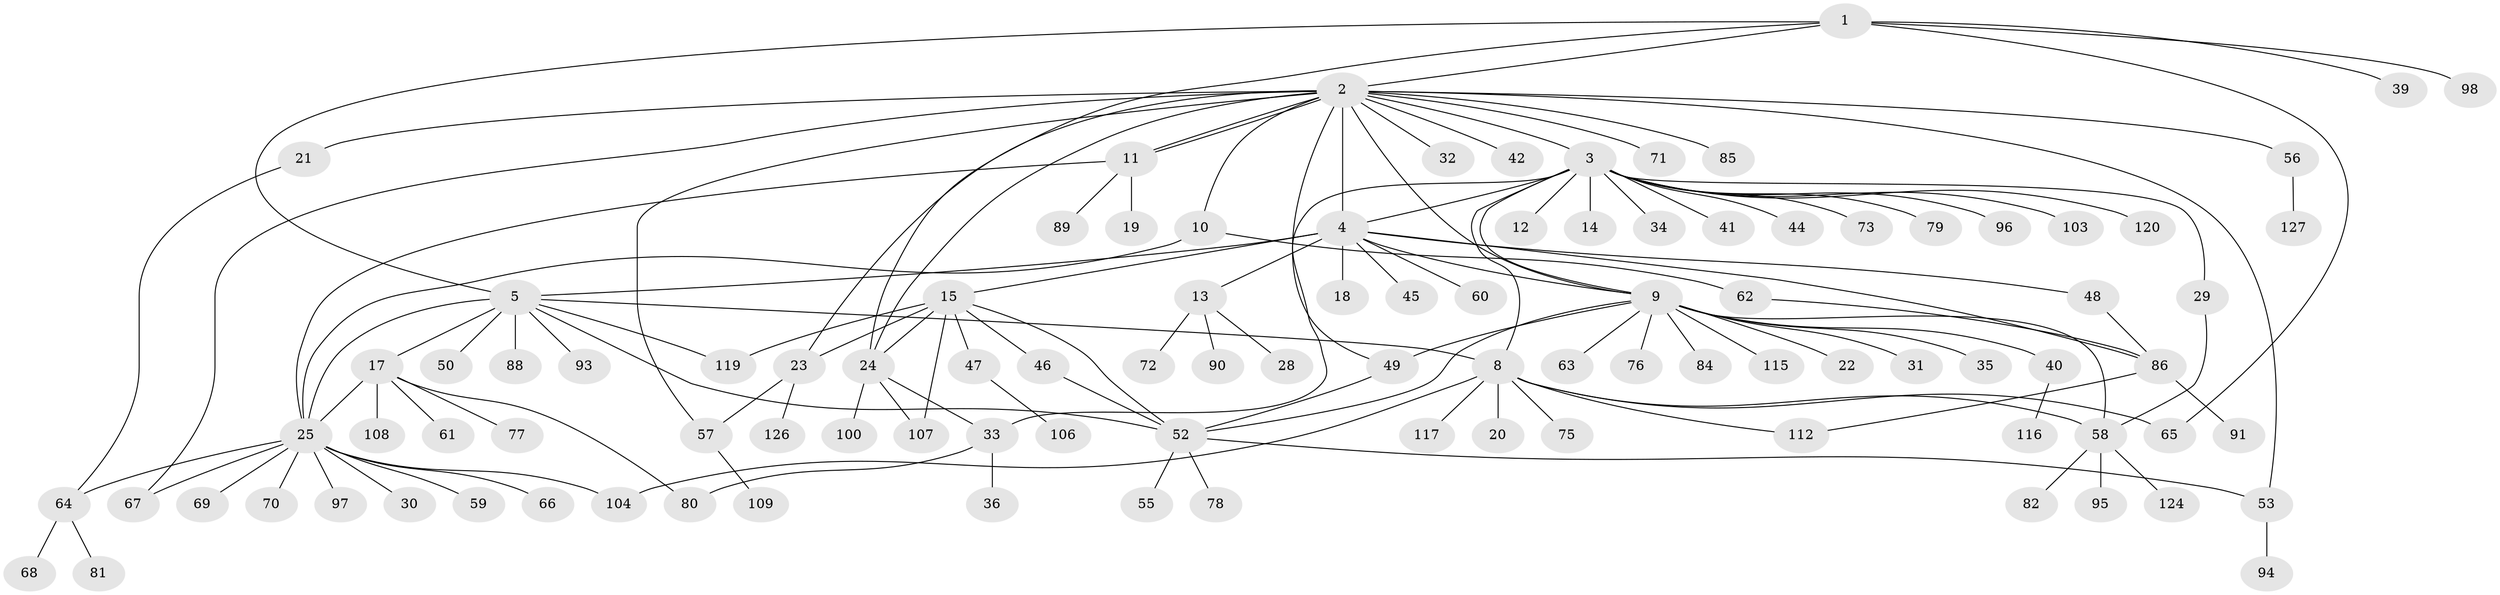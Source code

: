 // Generated by graph-tools (version 1.1) at 2025/23/03/03/25 07:23:52]
// undirected, 100 vertices, 131 edges
graph export_dot {
graph [start="1"]
  node [color=gray90,style=filled];
  1 [super="+37"];
  2 [super="+113"];
  3 [super="+7"];
  4 [super="+6"];
  5 [super="+121"];
  8 [super="+16"];
  9 [super="+38"];
  10 [super="+83"];
  11;
  12;
  13 [super="+27"];
  14;
  15 [super="+74"];
  17 [super="+54"];
  18;
  19;
  20;
  21;
  22;
  23 [super="+123"];
  24 [super="+118"];
  25 [super="+26"];
  28;
  29;
  30;
  31;
  32;
  33 [super="+43"];
  34 [super="+105"];
  35;
  36;
  39;
  40;
  41;
  42;
  44;
  45;
  46 [super="+51"];
  47;
  48;
  49;
  50 [super="+111"];
  52 [super="+125"];
  53 [super="+122"];
  55;
  56 [super="+114"];
  57;
  58 [super="+101"];
  59;
  60;
  61;
  62;
  63;
  64 [super="+99"];
  65 [super="+92"];
  66;
  67 [super="+87"];
  68;
  69 [super="+110"];
  70;
  71;
  72;
  73;
  75;
  76;
  77;
  78;
  79;
  80;
  81;
  82;
  84;
  85;
  86 [super="+102"];
  88;
  89;
  90;
  91;
  93;
  94;
  95;
  96;
  97;
  98;
  100;
  103;
  104;
  106;
  107;
  108;
  109;
  112;
  115;
  116;
  117;
  119;
  120;
  124;
  126;
  127;
  1 -- 2;
  1 -- 5;
  1 -- 24;
  1 -- 39;
  1 -- 65;
  1 -- 98;
  2 -- 3;
  2 -- 10;
  2 -- 11;
  2 -- 11;
  2 -- 21;
  2 -- 23;
  2 -- 32;
  2 -- 42;
  2 -- 49;
  2 -- 53;
  2 -- 56;
  2 -- 57;
  2 -- 67;
  2 -- 71;
  2 -- 85;
  2 -- 4;
  2 -- 9;
  2 -- 24;
  3 -- 4 [weight=2];
  3 -- 8;
  3 -- 9;
  3 -- 12;
  3 -- 14;
  3 -- 29;
  3 -- 34;
  3 -- 41;
  3 -- 44;
  3 -- 73;
  3 -- 79;
  3 -- 96;
  3 -- 103;
  3 -- 120;
  3 -- 33;
  4 -- 5;
  4 -- 13;
  4 -- 18;
  4 -- 45;
  4 -- 48;
  4 -- 60;
  4 -- 86;
  4 -- 15;
  4 -- 9;
  5 -- 8;
  5 -- 17;
  5 -- 50 [weight=2];
  5 -- 52;
  5 -- 88;
  5 -- 93;
  5 -- 119;
  5 -- 25;
  8 -- 58;
  8 -- 104;
  8 -- 117;
  8 -- 112;
  8 -- 20;
  8 -- 75;
  8 -- 65;
  9 -- 22;
  9 -- 31;
  9 -- 35;
  9 -- 40;
  9 -- 49;
  9 -- 58;
  9 -- 63;
  9 -- 76;
  9 -- 84;
  9 -- 115;
  9 -- 52;
  10 -- 25;
  10 -- 62;
  11 -- 19;
  11 -- 25;
  11 -- 89;
  13 -- 28;
  13 -- 72;
  13 -- 90;
  15 -- 23;
  15 -- 24;
  15 -- 46;
  15 -- 47;
  15 -- 52;
  15 -- 107;
  15 -- 119;
  17 -- 77;
  17 -- 80;
  17 -- 108;
  17 -- 61;
  17 -- 25;
  21 -- 64;
  23 -- 57;
  23 -- 126;
  24 -- 33;
  24 -- 100;
  24 -- 107;
  25 -- 30;
  25 -- 66 [weight=2];
  25 -- 67;
  25 -- 97;
  25 -- 104;
  25 -- 69;
  25 -- 70;
  25 -- 59;
  25 -- 64;
  29 -- 58;
  33 -- 36;
  33 -- 80;
  40 -- 116;
  46 -- 52;
  47 -- 106;
  48 -- 86;
  49 -- 52;
  52 -- 53;
  52 -- 55;
  52 -- 78;
  53 -- 94;
  56 -- 127;
  57 -- 109;
  58 -- 82;
  58 -- 95;
  58 -- 124;
  62 -- 86;
  64 -- 68;
  64 -- 81;
  86 -- 91;
  86 -- 112;
}

